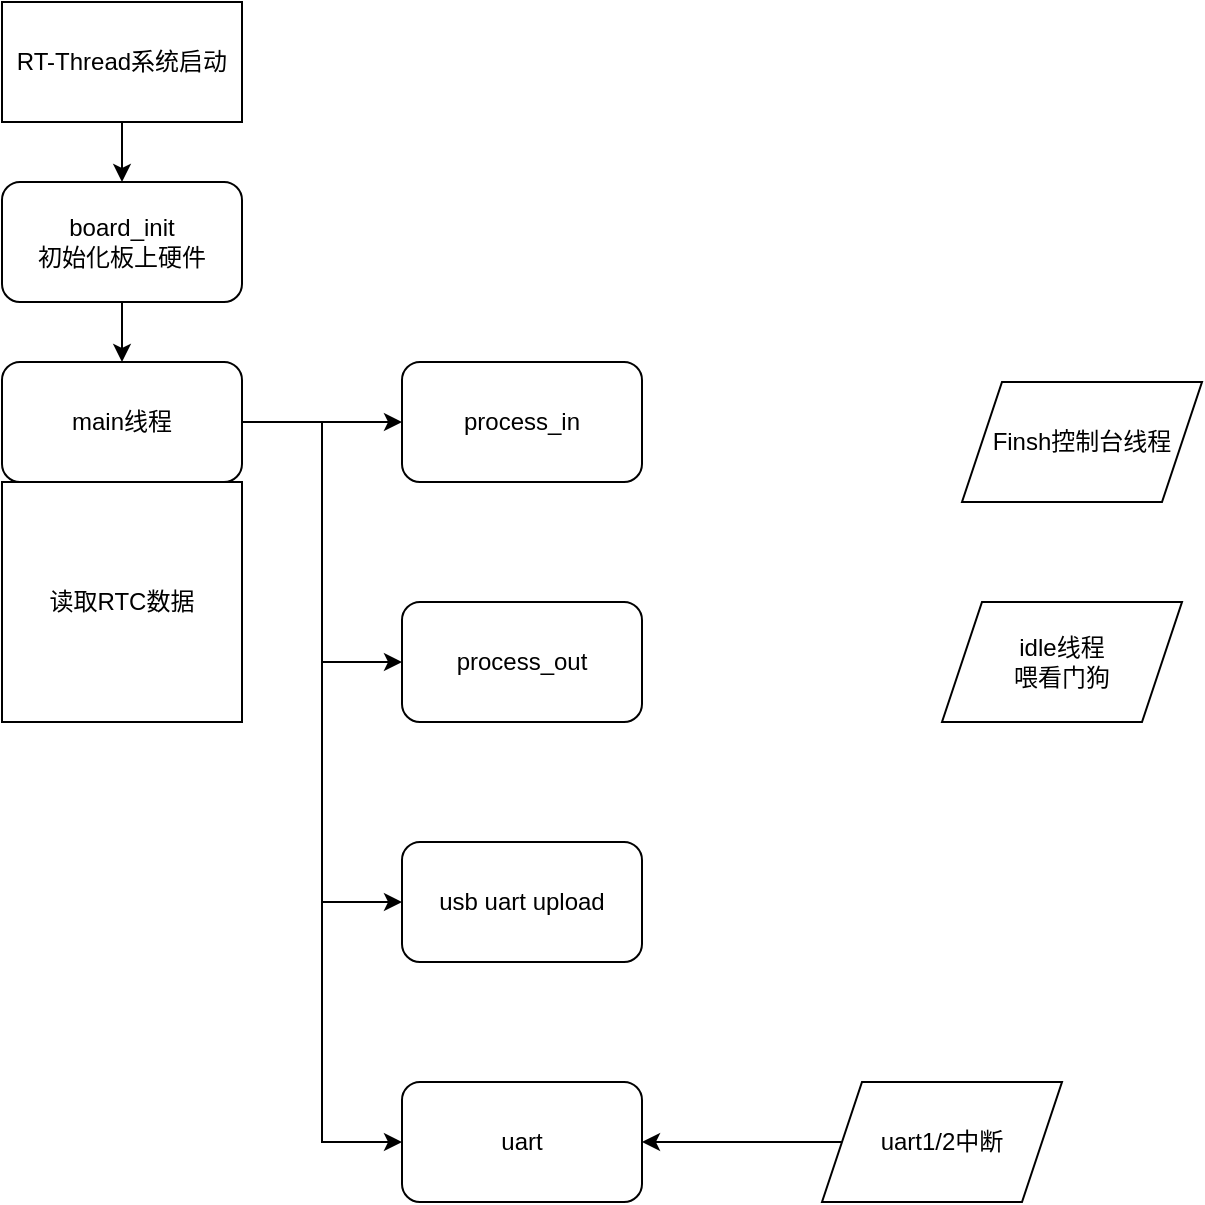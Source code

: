 <mxfile version="21.1.4" type="github">
  <diagram name="第 1 页" id="wpqCCzxms05R_NE-LEmj">
    <mxGraphModel dx="1434" dy="756" grid="1" gridSize="10" guides="1" tooltips="1" connect="1" arrows="1" fold="1" page="1" pageScale="1" pageWidth="827" pageHeight="1169" math="0" shadow="0">
      <root>
        <mxCell id="0" />
        <mxCell id="1" parent="0" />
        <mxCell id="-WqjeDcXJ4j1oV8IAEwf-19" style="edgeStyle=orthogonalEdgeStyle;rounded=0;orthogonalLoop=1;jettySize=auto;html=1;entryX=0.5;entryY=0;entryDx=0;entryDy=0;" edge="1" parent="1" source="-WqjeDcXJ4j1oV8IAEwf-1" target="-WqjeDcXJ4j1oV8IAEwf-18">
          <mxGeometry relative="1" as="geometry" />
        </mxCell>
        <mxCell id="-WqjeDcXJ4j1oV8IAEwf-1" value="RT-Thread系统启动" style="rounded=0;whiteSpace=wrap;html=1;" vertex="1" parent="1">
          <mxGeometry x="120" y="20" width="120" height="60" as="geometry" />
        </mxCell>
        <mxCell id="-WqjeDcXJ4j1oV8IAEwf-7" style="edgeStyle=orthogonalEdgeStyle;rounded=0;orthogonalLoop=1;jettySize=auto;html=1;entryX=0;entryY=0.5;entryDx=0;entryDy=0;" edge="1" parent="1" source="-WqjeDcXJ4j1oV8IAEwf-2" target="-WqjeDcXJ4j1oV8IAEwf-3">
          <mxGeometry relative="1" as="geometry" />
        </mxCell>
        <mxCell id="-WqjeDcXJ4j1oV8IAEwf-8" style="edgeStyle=orthogonalEdgeStyle;rounded=0;orthogonalLoop=1;jettySize=auto;html=1;entryX=0;entryY=0.5;entryDx=0;entryDy=0;" edge="1" parent="1" source="-WqjeDcXJ4j1oV8IAEwf-2" target="-WqjeDcXJ4j1oV8IAEwf-4">
          <mxGeometry relative="1" as="geometry" />
        </mxCell>
        <mxCell id="-WqjeDcXJ4j1oV8IAEwf-9" style="edgeStyle=orthogonalEdgeStyle;rounded=0;orthogonalLoop=1;jettySize=auto;html=1;entryX=0;entryY=0.5;entryDx=0;entryDy=0;" edge="1" parent="1" source="-WqjeDcXJ4j1oV8IAEwf-2" target="-WqjeDcXJ4j1oV8IAEwf-5">
          <mxGeometry relative="1" as="geometry" />
        </mxCell>
        <mxCell id="-WqjeDcXJ4j1oV8IAEwf-10" style="edgeStyle=orthogonalEdgeStyle;rounded=0;orthogonalLoop=1;jettySize=auto;html=1;entryX=0;entryY=0.5;entryDx=0;entryDy=0;" edge="1" parent="1" source="-WqjeDcXJ4j1oV8IAEwf-2" target="-WqjeDcXJ4j1oV8IAEwf-6">
          <mxGeometry relative="1" as="geometry" />
        </mxCell>
        <mxCell id="-WqjeDcXJ4j1oV8IAEwf-2" value="main线程" style="rounded=1;whiteSpace=wrap;html=1;" vertex="1" parent="1">
          <mxGeometry x="120" y="200" width="120" height="60" as="geometry" />
        </mxCell>
        <mxCell id="-WqjeDcXJ4j1oV8IAEwf-3" value="process_in" style="rounded=1;whiteSpace=wrap;html=1;" vertex="1" parent="1">
          <mxGeometry x="320" y="200" width="120" height="60" as="geometry" />
        </mxCell>
        <mxCell id="-WqjeDcXJ4j1oV8IAEwf-4" value="process_out" style="rounded=1;whiteSpace=wrap;html=1;" vertex="1" parent="1">
          <mxGeometry x="320" y="320" width="120" height="60" as="geometry" />
        </mxCell>
        <mxCell id="-WqjeDcXJ4j1oV8IAEwf-5" value="usb uart upload" style="rounded=1;whiteSpace=wrap;html=1;" vertex="1" parent="1">
          <mxGeometry x="320" y="440" width="120" height="60" as="geometry" />
        </mxCell>
        <mxCell id="-WqjeDcXJ4j1oV8IAEwf-6" value="uart" style="rounded=1;whiteSpace=wrap;html=1;" vertex="1" parent="1">
          <mxGeometry x="320" y="560" width="120" height="60" as="geometry" />
        </mxCell>
        <mxCell id="-WqjeDcXJ4j1oV8IAEwf-13" style="edgeStyle=orthogonalEdgeStyle;rounded=0;orthogonalLoop=1;jettySize=auto;html=1;entryX=1;entryY=0.5;entryDx=0;entryDy=0;" edge="1" parent="1" source="-WqjeDcXJ4j1oV8IAEwf-12" target="-WqjeDcXJ4j1oV8IAEwf-6">
          <mxGeometry relative="1" as="geometry" />
        </mxCell>
        <mxCell id="-WqjeDcXJ4j1oV8IAEwf-12" value="uart1/2中断" style="shape=parallelogram;perimeter=parallelogramPerimeter;whiteSpace=wrap;html=1;fixedSize=1;" vertex="1" parent="1">
          <mxGeometry x="530" y="560" width="120" height="60" as="geometry" />
        </mxCell>
        <mxCell id="-WqjeDcXJ4j1oV8IAEwf-15" value="Finsh控制台线程" style="shape=parallelogram;perimeter=parallelogramPerimeter;whiteSpace=wrap;html=1;fixedSize=1;" vertex="1" parent="1">
          <mxGeometry x="600" y="210" width="120" height="60" as="geometry" />
        </mxCell>
        <mxCell id="-WqjeDcXJ4j1oV8IAEwf-16" value="idle线程&lt;br&gt;喂看门狗" style="shape=parallelogram;perimeter=parallelogramPerimeter;whiteSpace=wrap;html=1;fixedSize=1;" vertex="1" parent="1">
          <mxGeometry x="590" y="320" width="120" height="60" as="geometry" />
        </mxCell>
        <mxCell id="-WqjeDcXJ4j1oV8IAEwf-17" value="读取RTC数据" style="whiteSpace=wrap;html=1;aspect=fixed;" vertex="1" parent="1">
          <mxGeometry x="120" y="260" width="120" height="120" as="geometry" />
        </mxCell>
        <mxCell id="-WqjeDcXJ4j1oV8IAEwf-20" style="edgeStyle=orthogonalEdgeStyle;rounded=0;orthogonalLoop=1;jettySize=auto;html=1;entryX=0.5;entryY=0;entryDx=0;entryDy=0;" edge="1" parent="1" source="-WqjeDcXJ4j1oV8IAEwf-18" target="-WqjeDcXJ4j1oV8IAEwf-2">
          <mxGeometry relative="1" as="geometry" />
        </mxCell>
        <mxCell id="-WqjeDcXJ4j1oV8IAEwf-18" value="board_init&lt;br&gt;初始化板上硬件" style="rounded=1;whiteSpace=wrap;html=1;" vertex="1" parent="1">
          <mxGeometry x="120" y="110" width="120" height="60" as="geometry" />
        </mxCell>
      </root>
    </mxGraphModel>
  </diagram>
</mxfile>
